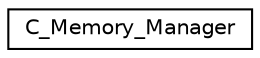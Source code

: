 digraph "Graphical Class Hierarchy"
{
  edge [fontname="Helvetica",fontsize="10",labelfontname="Helvetica",labelfontsize="10"];
  node [fontname="Helvetica",fontsize="10",shape=record];
  rankdir="LR";
  Node1 [label="C_Memory_Manager",height=0.2,width=0.4,color="black", fillcolor="white", style="filled",URL="$class_c___memory___manager.html"];
}
